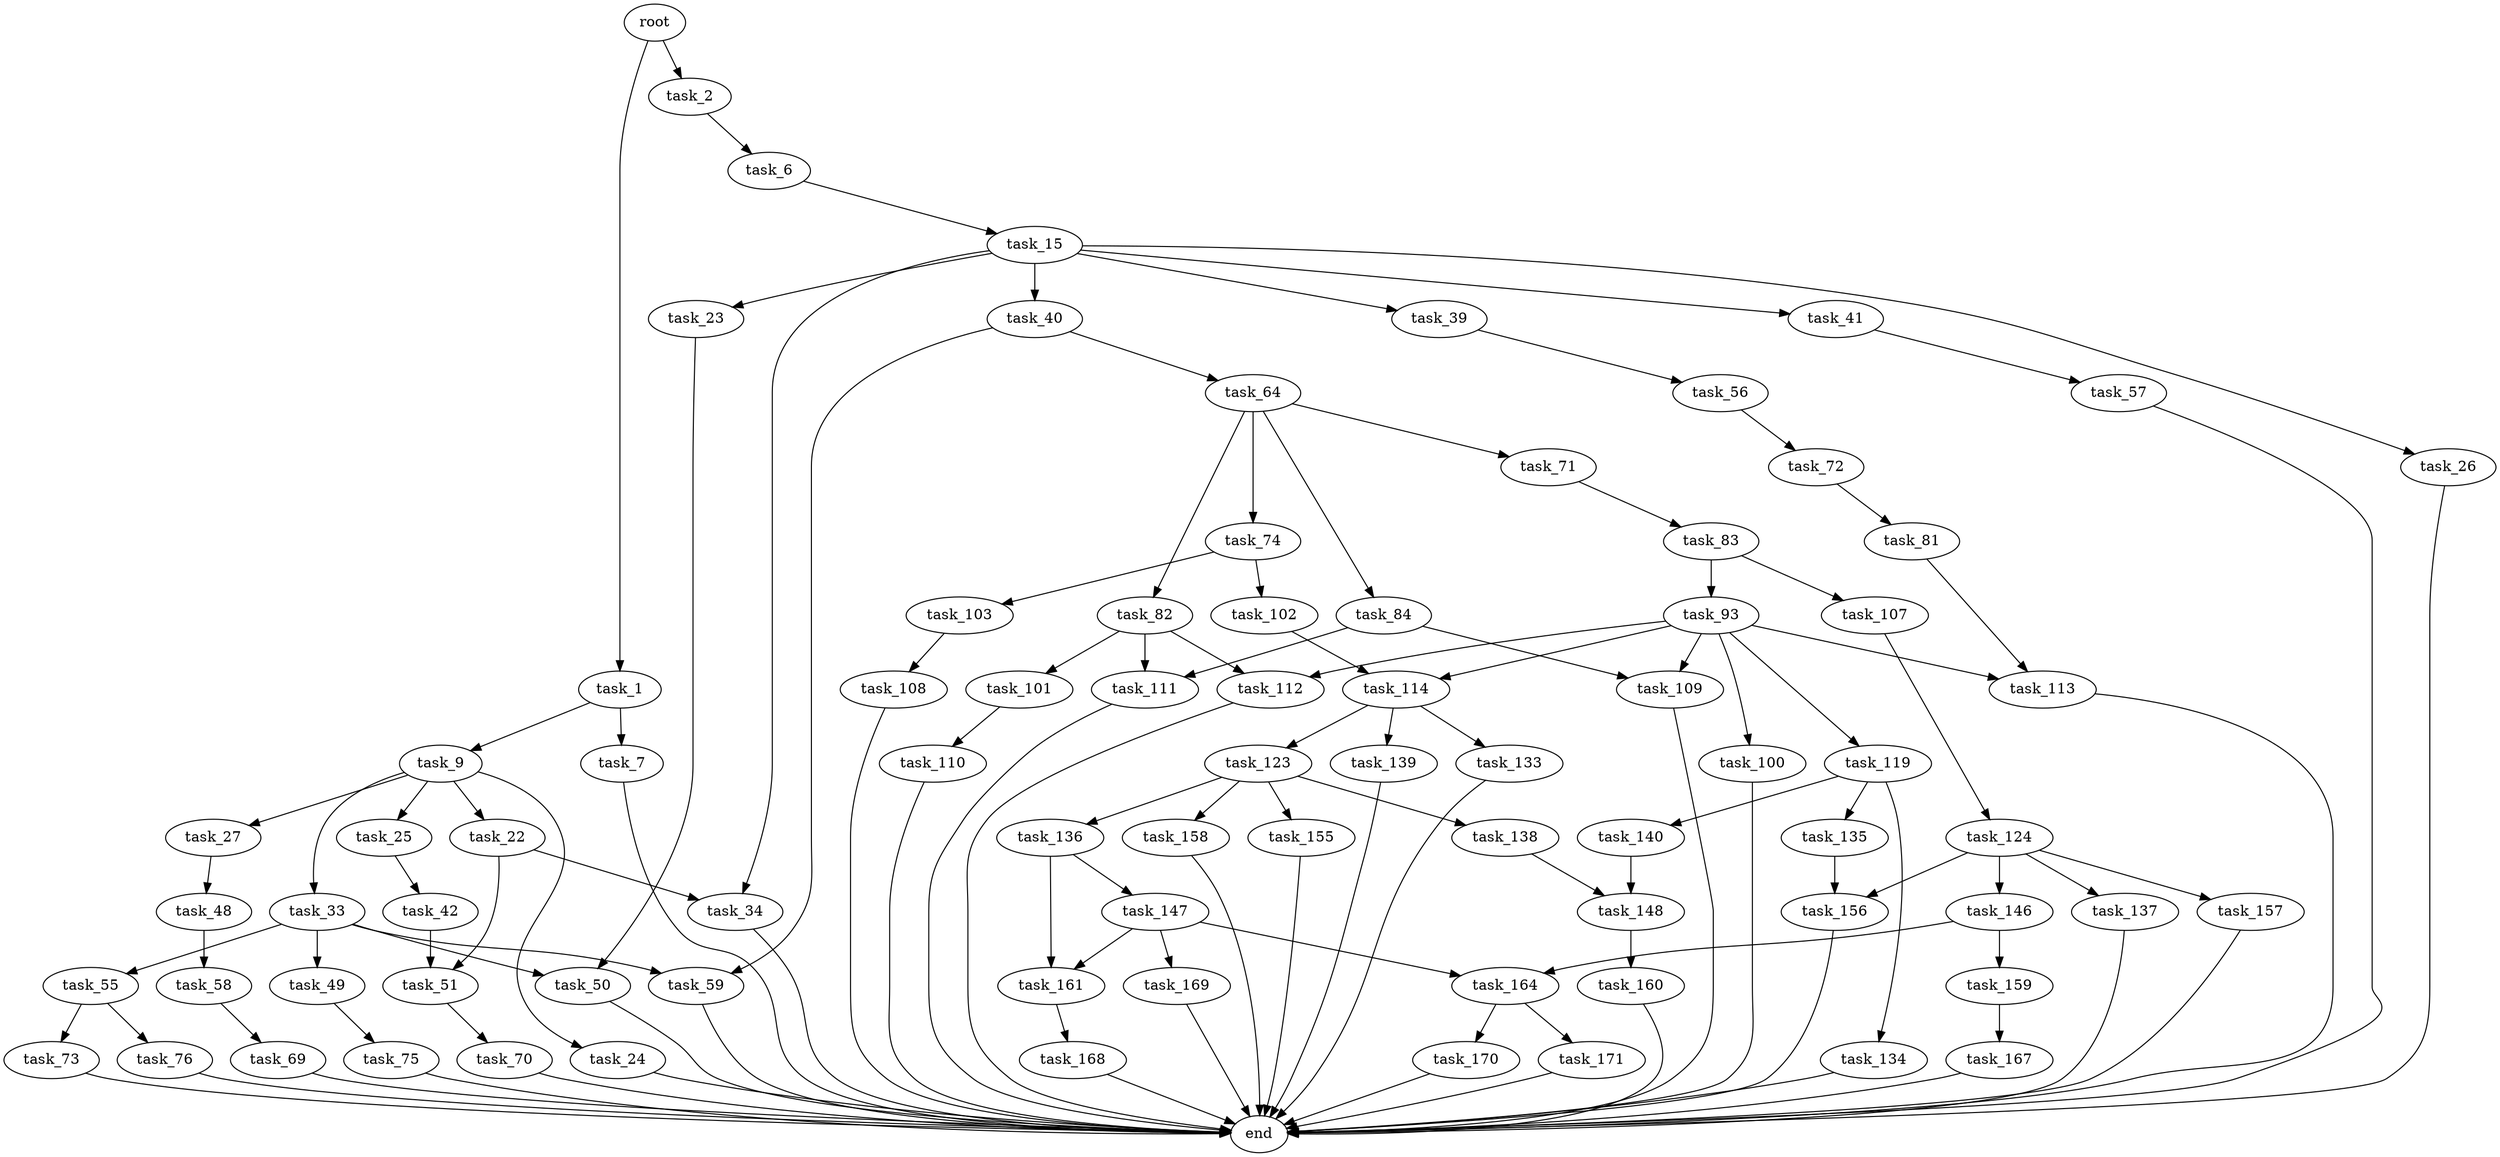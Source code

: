digraph G {
  root [size="0.000000"];
  task_1 [size="155657500260.000000"];
  task_2 [size="28991029248.000000"];
  task_7 [size="28991029248.000000"];
  task_9 [size="11664878817.000000"];
  task_6 [size="34591347874.000000"];
  task_15 [size="25158908877.000000"];
  end [size="0.000000"];
  task_22 [size="826763419768.000000"];
  task_24 [size="134217728000.000000"];
  task_25 [size="8589934592.000000"];
  task_27 [size="782757789696.000000"];
  task_33 [size="1073741824000.000000"];
  task_23 [size="17758188900.000000"];
  task_26 [size="382263587264.000000"];
  task_34 [size="191007915265.000000"];
  task_39 [size="8589934592.000000"];
  task_40 [size="18156773989.000000"];
  task_41 [size="5195598381.000000"];
  task_51 [size="304095151736.000000"];
  task_50 [size="161973912180.000000"];
  task_42 [size="468934201760.000000"];
  task_48 [size="14686995411.000000"];
  task_49 [size="6998785725.000000"];
  task_55 [size="782757789696.000000"];
  task_59 [size="6348147450.000000"];
  task_56 [size="368293445632.000000"];
  task_64 [size="10679312434.000000"];
  task_57 [size="57213775608.000000"];
  task_58 [size="24373140491.000000"];
  task_75 [size="23960150773.000000"];
  task_70 [size="8589934592.000000"];
  task_73 [size="240584538398.000000"];
  task_76 [size="134217728000.000000"];
  task_72 [size="68719476736.000000"];
  task_69 [size="54385767804.000000"];
  task_71 [size="11211165081.000000"];
  task_74 [size="24315003803.000000"];
  task_82 [size="95695422801.000000"];
  task_84 [size="231928233984.000000"];
  task_83 [size="664463463920.000000"];
  task_81 [size="730451270380.000000"];
  task_102 [size="8589934592.000000"];
  task_103 [size="782757789696.000000"];
  task_113 [size="322572904225.000000"];
  task_101 [size="1339204145657.000000"];
  task_111 [size="1181849165222.000000"];
  task_112 [size="8589934592.000000"];
  task_93 [size="276430141084.000000"];
  task_107 [size="28991029248.000000"];
  task_109 [size="24909771016.000000"];
  task_100 [size="68719476736.000000"];
  task_114 [size="229622543728.000000"];
  task_119 [size="231928233984.000000"];
  task_110 [size="13386926978.000000"];
  task_108 [size="180570077215.000000"];
  task_124 [size="10250554242.000000"];
  task_123 [size="1073741824000.000000"];
  task_133 [size="44538580806.000000"];
  task_139 [size="1073741824000.000000"];
  task_134 [size="549755813888.000000"];
  task_135 [size="772936290412.000000"];
  task_140 [size="17234734461.000000"];
  task_136 [size="32484722256.000000"];
  task_138 [size="3605925622.000000"];
  task_155 [size="195331413252.000000"];
  task_158 [size="243371976927.000000"];
  task_137 [size="134217728000.000000"];
  task_146 [size="6986738417.000000"];
  task_156 [size="134217728000.000000"];
  task_157 [size="231928233984.000000"];
  task_147 [size="49228973580.000000"];
  task_161 [size="134217728000.000000"];
  task_148 [size="6569438625.000000"];
  task_159 [size="134217728000.000000"];
  task_164 [size="16865139816.000000"];
  task_169 [size="25394144894.000000"];
  task_160 [size="134484674460.000000"];
  task_167 [size="291210727851.000000"];
  task_168 [size="1247484909724.000000"];
  task_170 [size="33469601094.000000"];
  task_171 [size="20863237355.000000"];

  root -> task_1 [size="1.000000"];
  root -> task_2 [size="1.000000"];
  task_1 -> task_7 [size="134217728.000000"];
  task_1 -> task_9 [size="134217728.000000"];
  task_2 -> task_6 [size="75497472.000000"];
  task_7 -> end [size="1.000000"];
  task_9 -> task_22 [size="209715200.000000"];
  task_9 -> task_24 [size="209715200.000000"];
  task_9 -> task_25 [size="209715200.000000"];
  task_9 -> task_27 [size="209715200.000000"];
  task_9 -> task_33 [size="209715200.000000"];
  task_6 -> task_15 [size="33554432.000000"];
  task_15 -> task_23 [size="33554432.000000"];
  task_15 -> task_26 [size="33554432.000000"];
  task_15 -> task_34 [size="33554432.000000"];
  task_15 -> task_39 [size="33554432.000000"];
  task_15 -> task_40 [size="33554432.000000"];
  task_15 -> task_41 [size="33554432.000000"];
  task_22 -> task_34 [size="536870912.000000"];
  task_22 -> task_51 [size="536870912.000000"];
  task_24 -> end [size="1.000000"];
  task_25 -> task_42 [size="33554432.000000"];
  task_27 -> task_48 [size="679477248.000000"];
  task_33 -> task_49 [size="838860800.000000"];
  task_33 -> task_50 [size="838860800.000000"];
  task_33 -> task_55 [size="838860800.000000"];
  task_33 -> task_59 [size="838860800.000000"];
  task_23 -> task_50 [size="301989888.000000"];
  task_26 -> end [size="1.000000"];
  task_34 -> end [size="1.000000"];
  task_39 -> task_56 [size="33554432.000000"];
  task_40 -> task_59 [size="411041792.000000"];
  task_40 -> task_64 [size="411041792.000000"];
  task_41 -> task_57 [size="134217728.000000"];
  task_51 -> task_70 [size="301989888.000000"];
  task_50 -> end [size="1.000000"];
  task_42 -> task_51 [size="679477248.000000"];
  task_48 -> task_58 [size="301989888.000000"];
  task_49 -> task_75 [size="838860800.000000"];
  task_55 -> task_73 [size="679477248.000000"];
  task_55 -> task_76 [size="679477248.000000"];
  task_59 -> end [size="1.000000"];
  task_56 -> task_72 [size="411041792.000000"];
  task_64 -> task_71 [size="209715200.000000"];
  task_64 -> task_74 [size="209715200.000000"];
  task_64 -> task_82 [size="209715200.000000"];
  task_64 -> task_84 [size="209715200.000000"];
  task_57 -> end [size="1.000000"];
  task_58 -> task_69 [size="411041792.000000"];
  task_75 -> end [size="1.000000"];
  task_70 -> end [size="1.000000"];
  task_73 -> end [size="1.000000"];
  task_76 -> end [size="1.000000"];
  task_72 -> task_81 [size="134217728.000000"];
  task_69 -> end [size="1.000000"];
  task_71 -> task_83 [size="301989888.000000"];
  task_74 -> task_102 [size="411041792.000000"];
  task_74 -> task_103 [size="411041792.000000"];
  task_82 -> task_101 [size="75497472.000000"];
  task_82 -> task_111 [size="75497472.000000"];
  task_82 -> task_112 [size="75497472.000000"];
  task_84 -> task_109 [size="301989888.000000"];
  task_84 -> task_111 [size="301989888.000000"];
  task_83 -> task_93 [size="679477248.000000"];
  task_83 -> task_107 [size="679477248.000000"];
  task_81 -> task_113 [size="536870912.000000"];
  task_102 -> task_114 [size="33554432.000000"];
  task_103 -> task_108 [size="679477248.000000"];
  task_113 -> end [size="1.000000"];
  task_101 -> task_110 [size="838860800.000000"];
  task_111 -> end [size="1.000000"];
  task_112 -> end [size="1.000000"];
  task_93 -> task_100 [size="411041792.000000"];
  task_93 -> task_109 [size="411041792.000000"];
  task_93 -> task_112 [size="411041792.000000"];
  task_93 -> task_113 [size="411041792.000000"];
  task_93 -> task_114 [size="411041792.000000"];
  task_93 -> task_119 [size="411041792.000000"];
  task_107 -> task_124 [size="75497472.000000"];
  task_109 -> end [size="1.000000"];
  task_100 -> end [size="1.000000"];
  task_114 -> task_123 [size="301989888.000000"];
  task_114 -> task_133 [size="301989888.000000"];
  task_114 -> task_139 [size="301989888.000000"];
  task_119 -> task_134 [size="301989888.000000"];
  task_119 -> task_135 [size="301989888.000000"];
  task_119 -> task_140 [size="301989888.000000"];
  task_110 -> end [size="1.000000"];
  task_108 -> end [size="1.000000"];
  task_124 -> task_137 [size="411041792.000000"];
  task_124 -> task_146 [size="411041792.000000"];
  task_124 -> task_156 [size="411041792.000000"];
  task_124 -> task_157 [size="411041792.000000"];
  task_123 -> task_136 [size="838860800.000000"];
  task_123 -> task_138 [size="838860800.000000"];
  task_123 -> task_155 [size="838860800.000000"];
  task_123 -> task_158 [size="838860800.000000"];
  task_133 -> end [size="1.000000"];
  task_139 -> end [size="1.000000"];
  task_134 -> end [size="1.000000"];
  task_135 -> task_156 [size="536870912.000000"];
  task_140 -> task_148 [size="301989888.000000"];
  task_136 -> task_147 [size="33554432.000000"];
  task_136 -> task_161 [size="33554432.000000"];
  task_138 -> task_148 [size="75497472.000000"];
  task_155 -> end [size="1.000000"];
  task_158 -> end [size="1.000000"];
  task_137 -> end [size="1.000000"];
  task_146 -> task_159 [size="411041792.000000"];
  task_146 -> task_164 [size="411041792.000000"];
  task_156 -> end [size="1.000000"];
  task_157 -> end [size="1.000000"];
  task_147 -> task_161 [size="134217728.000000"];
  task_147 -> task_164 [size="134217728.000000"];
  task_147 -> task_169 [size="134217728.000000"];
  task_161 -> task_168 [size="209715200.000000"];
  task_148 -> task_160 [size="134217728.000000"];
  task_159 -> task_167 [size="209715200.000000"];
  task_164 -> task_170 [size="33554432.000000"];
  task_164 -> task_171 [size="33554432.000000"];
  task_169 -> end [size="1.000000"];
  task_160 -> end [size="1.000000"];
  task_167 -> end [size="1.000000"];
  task_168 -> end [size="1.000000"];
  task_170 -> end [size="1.000000"];
  task_171 -> end [size="1.000000"];
}

